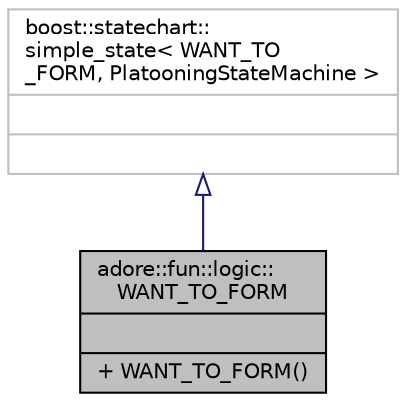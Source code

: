 digraph "adore::fun::logic::WANT_TO_FORM"
{
 // LATEX_PDF_SIZE
  edge [fontname="Helvetica",fontsize="10",labelfontname="Helvetica",labelfontsize="10"];
  node [fontname="Helvetica",fontsize="10",shape=record];
  Node1 [label="{adore::fun::logic::\lWANT_TO_FORM\n||+ WANT_TO_FORM()\l}",height=0.2,width=0.4,color="black", fillcolor="grey75", style="filled", fontcolor="black",tooltip="WANT_TO_FORM is defined as an entry state of the state machine"];
  Node2 -> Node1 [dir="back",color="midnightblue",fontsize="10",style="solid",arrowtail="onormal",fontname="Helvetica"];
  Node2 [label="{boost::statechart::\lsimple_state\< WANT_TO\l_FORM, PlatooningStateMachine \>\n||}",height=0.2,width=0.4,color="grey75", fillcolor="white", style="filled",tooltip=" "];
}
